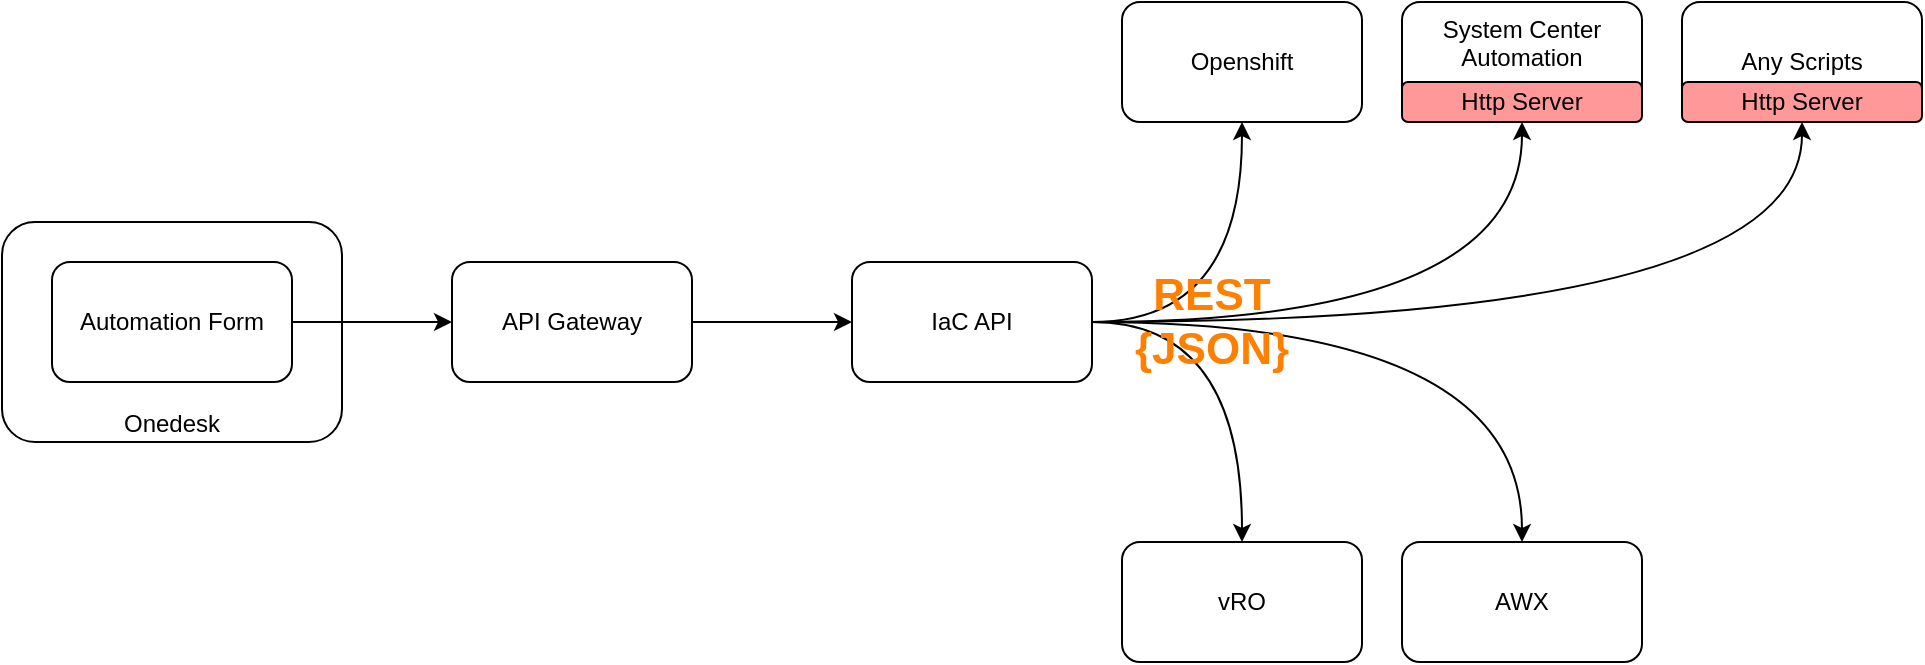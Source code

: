 <mxfile version="14.4.4" type="github">
  <diagram id="VId-ajfQ98P209X-Y0n-" name="Page-1">
    <mxGraphModel dx="1298" dy="865" grid="1" gridSize="10" guides="1" tooltips="1" connect="1" arrows="1" fold="1" page="1" pageScale="1" pageWidth="850" pageHeight="1100" math="0" shadow="0">
      <root>
        <mxCell id="0" />
        <mxCell id="1" parent="0" />
        <mxCell id="7JM_dHLCx0jgmLOJxTqQ-1" value="Onedesk" style="rounded=1;whiteSpace=wrap;html=1;verticalAlign=bottom;" vertex="1" parent="1">
          <mxGeometry x="80" y="240" width="170" height="110" as="geometry" />
        </mxCell>
        <mxCell id="7JM_dHLCx0jgmLOJxTqQ-5" value="" style="edgeStyle=orthogonalEdgeStyle;rounded=0;orthogonalLoop=1;jettySize=auto;html=1;" edge="1" parent="1" source="7JM_dHLCx0jgmLOJxTqQ-2" target="7JM_dHLCx0jgmLOJxTqQ-4">
          <mxGeometry relative="1" as="geometry" />
        </mxCell>
        <mxCell id="7JM_dHLCx0jgmLOJxTqQ-2" value="Automation Form" style="whiteSpace=wrap;html=1;rounded=1;" vertex="1" parent="1">
          <mxGeometry x="105" y="260" width="120" height="60" as="geometry" />
        </mxCell>
        <mxCell id="7JM_dHLCx0jgmLOJxTqQ-7" value="" style="edgeStyle=orthogonalEdgeStyle;rounded=0;orthogonalLoop=1;jettySize=auto;html=1;" edge="1" parent="1" source="7JM_dHLCx0jgmLOJxTqQ-4" target="7JM_dHLCx0jgmLOJxTqQ-6">
          <mxGeometry relative="1" as="geometry" />
        </mxCell>
        <mxCell id="7JM_dHLCx0jgmLOJxTqQ-4" value="API Gateway" style="whiteSpace=wrap;html=1;rounded=1;" vertex="1" parent="1">
          <mxGeometry x="305" y="260" width="120" height="60" as="geometry" />
        </mxCell>
        <mxCell id="7JM_dHLCx0jgmLOJxTqQ-11" value="" style="edgeStyle=orthogonalEdgeStyle;orthogonalLoop=1;jettySize=auto;html=1;curved=1;" edge="1" parent="1" source="7JM_dHLCx0jgmLOJxTqQ-6" target="7JM_dHLCx0jgmLOJxTqQ-10">
          <mxGeometry relative="1" as="geometry" />
        </mxCell>
        <mxCell id="7JM_dHLCx0jgmLOJxTqQ-13" value="" style="edgeStyle=orthogonalEdgeStyle;curved=1;orthogonalLoop=1;jettySize=auto;html=1;" edge="1" parent="1" source="7JM_dHLCx0jgmLOJxTqQ-6" target="7JM_dHLCx0jgmLOJxTqQ-12">
          <mxGeometry relative="1" as="geometry" />
        </mxCell>
        <mxCell id="7JM_dHLCx0jgmLOJxTqQ-15" style="edgeStyle=orthogonalEdgeStyle;curved=1;orthogonalLoop=1;jettySize=auto;html=1;exitX=1;exitY=0.5;exitDx=0;exitDy=0;entryX=0.5;entryY=0;entryDx=0;entryDy=0;" edge="1" parent="1" source="7JM_dHLCx0jgmLOJxTqQ-6" target="7JM_dHLCx0jgmLOJxTqQ-17">
          <mxGeometry relative="1" as="geometry">
            <mxPoint x="830" y="350" as="targetPoint" />
          </mxGeometry>
        </mxCell>
        <mxCell id="7JM_dHLCx0jgmLOJxTqQ-18" style="edgeStyle=orthogonalEdgeStyle;curved=1;orthogonalLoop=1;jettySize=auto;html=1;exitX=1;exitY=0.5;exitDx=0;exitDy=0;" edge="1" parent="1" source="7JM_dHLCx0jgmLOJxTqQ-6" target="7JM_dHLCx0jgmLOJxTqQ-19">
          <mxGeometry relative="1" as="geometry">
            <mxPoint x="840" y="190" as="targetPoint" />
          </mxGeometry>
        </mxCell>
        <mxCell id="7JM_dHLCx0jgmLOJxTqQ-21" style="edgeStyle=orthogonalEdgeStyle;curved=1;orthogonalLoop=1;jettySize=auto;html=1;exitX=1;exitY=0.5;exitDx=0;exitDy=0;" edge="1" parent="1" source="7JM_dHLCx0jgmLOJxTqQ-6" target="7JM_dHLCx0jgmLOJxTqQ-22">
          <mxGeometry relative="1" as="geometry">
            <mxPoint x="990" y="190" as="targetPoint" />
          </mxGeometry>
        </mxCell>
        <mxCell id="7JM_dHLCx0jgmLOJxTqQ-6" value="IaC API" style="whiteSpace=wrap;html=1;rounded=1;" vertex="1" parent="1">
          <mxGeometry x="505" y="260" width="120" height="60" as="geometry" />
        </mxCell>
        <mxCell id="7JM_dHLCx0jgmLOJxTqQ-10" value="vRO" style="whiteSpace=wrap;html=1;rounded=1;" vertex="1" parent="1">
          <mxGeometry x="640" y="400" width="120" height="60" as="geometry" />
        </mxCell>
        <mxCell id="7JM_dHLCx0jgmLOJxTqQ-12" value="Openshift" style="whiteSpace=wrap;html=1;rounded=1;" vertex="1" parent="1">
          <mxGeometry x="640" y="130" width="120" height="60" as="geometry" />
        </mxCell>
        <mxCell id="7JM_dHLCx0jgmLOJxTqQ-17" value="AWX" style="rounded=1;whiteSpace=wrap;html=1;" vertex="1" parent="1">
          <mxGeometry x="780" y="400" width="120" height="60" as="geometry" />
        </mxCell>
        <mxCell id="7JM_dHLCx0jgmLOJxTqQ-19" value="System Center Automation" style="rounded=1;whiteSpace=wrap;html=1;verticalAlign=top;" vertex="1" parent="1">
          <mxGeometry x="780" y="130" width="120" height="60" as="geometry" />
        </mxCell>
        <mxCell id="7JM_dHLCx0jgmLOJxTqQ-22" value="Any Scripts" style="rounded=1;whiteSpace=wrap;html=1;" vertex="1" parent="1">
          <mxGeometry x="920" y="130" width="120" height="60" as="geometry" />
        </mxCell>
        <mxCell id="7JM_dHLCx0jgmLOJxTqQ-23" value="Http Server" style="rounded=1;whiteSpace=wrap;html=1;fillColor=#FF9999;" vertex="1" parent="1">
          <mxGeometry x="920" y="170" width="120" height="20" as="geometry" />
        </mxCell>
        <mxCell id="7JM_dHLCx0jgmLOJxTqQ-25" value="Http Server" style="rounded=1;whiteSpace=wrap;html=1;fillColor=#FF9999;" vertex="1" parent="1">
          <mxGeometry x="780" y="170" width="120" height="20" as="geometry" />
        </mxCell>
        <mxCell id="7JM_dHLCx0jgmLOJxTqQ-27" value="&lt;font color=&quot;#ff8000&quot;&gt;&lt;span style=&quot;font-size: 22px&quot;&gt;REST&lt;br&gt;{JSON}&lt;/span&gt;&lt;/font&gt;" style="text;html=1;strokeColor=none;fillColor=none;align=center;verticalAlign=middle;whiteSpace=wrap;rounded=0;fontStyle=1" vertex="1" parent="1">
          <mxGeometry x="650" y="280" width="70" height="20" as="geometry" />
        </mxCell>
      </root>
    </mxGraphModel>
  </diagram>
</mxfile>
